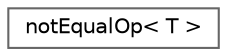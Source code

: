 digraph "Graphical Class Hierarchy"
{
 // LATEX_PDF_SIZE
  bgcolor="transparent";
  edge [fontname=Helvetica,fontsize=10,labelfontname=Helvetica,labelfontsize=10];
  node [fontname=Helvetica,fontsize=10,shape=box,height=0.2,width=0.4];
  rankdir="LR";
  Node0 [id="Node000000",label="notEqualOp\< T \>",height=0.2,width=0.4,color="grey40", fillcolor="white", style="filled",URL="$structFoam_1_1notEqualOp.html",tooltip=" "];
}

